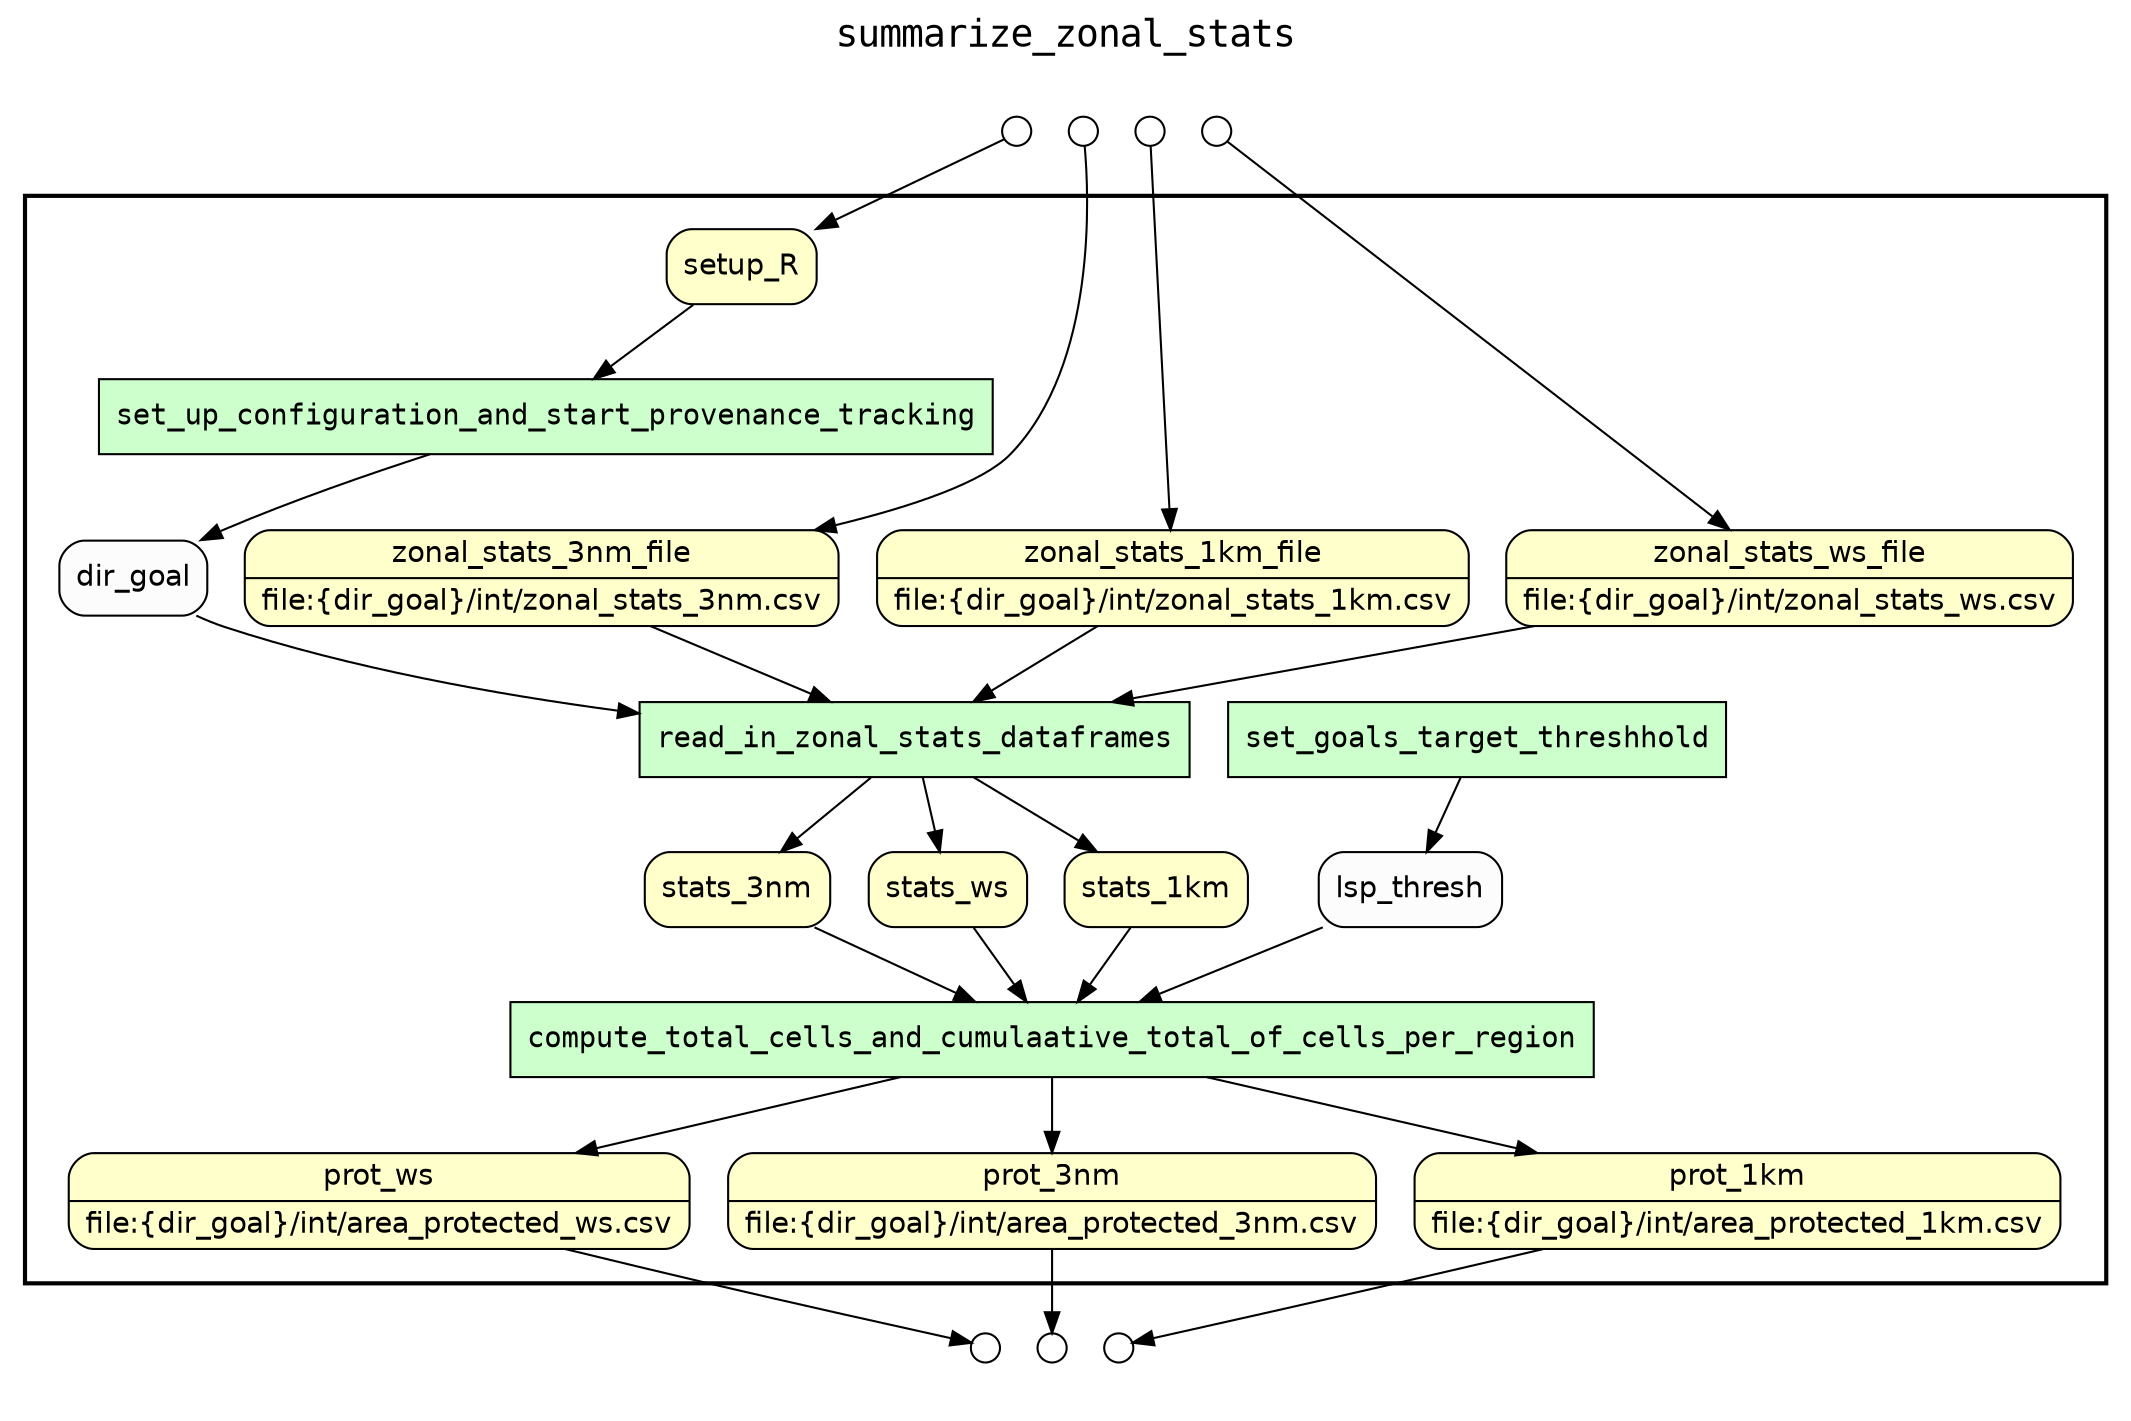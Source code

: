 digraph Workflow {
rankdir=TB
fontname=Courier; fontsize=18; labelloc=t
label=summarize_zonal_stats
subgraph cluster_workflow_box_outer { label=""; color=black; penwidth=2
subgraph cluster_workflow_box_inner { label=""; color=white
node[shape=box style=filled fillcolor="#CCFFCC" peripheries=1 fontname=Courier]
set_up_configuration_and_start_provenance_tracking
read_in_zonal_stats_dataframes
set_goals_target_threshhold
compute_total_cells_and_cumulaative_total_of_cells_per_region
node[shape=box style="rounded,filled" fillcolor="#FFFFCC" peripheries=1 fontname=Helvetica]
prot_ws [shape=record rankdir=LR label="{<f0> prot_ws |<f1> file\:\{dir_goal\}/int/area_protected_ws.csv}"];
prot_3nm [shape=record rankdir=LR label="{<f0> prot_3nm |<f1> file\:\{dir_goal\}/int/area_protected_3nm.csv}"];
prot_1km [shape=record rankdir=LR label="{<f0> prot_1km |<f1> file\:\{dir_goal\}/int/area_protected_1km.csv}"];
setup_R
zonal_stats_3nm_file [shape=record rankdir=LR label="{<f0> zonal_stats_3nm_file |<f1> file\:\{dir_goal\}/int/zonal_stats_3nm.csv}"];
zonal_stats_1km_file [shape=record rankdir=LR label="{<f0> zonal_stats_1km_file |<f1> file\:\{dir_goal\}/int/zonal_stats_1km.csv}"];
zonal_stats_ws_file [shape=record rankdir=LR label="{<f0> zonal_stats_ws_file |<f1> file\:\{dir_goal\}/int/zonal_stats_ws.csv}"];
stats_1km
stats_3nm
stats_ws
node[shape=box style="rounded,filled" fillcolor="#FCFCFC" peripheries=1 fontname=Helvetica]
dir_goal
lsp_thresh
set_up_configuration_and_start_provenance_tracking -> dir_goal
setup_R -> set_up_configuration_and_start_provenance_tracking
read_in_zonal_stats_dataframes -> stats_3nm
read_in_zonal_stats_dataframes -> stats_1km
read_in_zonal_stats_dataframes -> stats_ws
dir_goal -> read_in_zonal_stats_dataframes
zonal_stats_3nm_file -> read_in_zonal_stats_dataframes
zonal_stats_1km_file -> read_in_zonal_stats_dataframes
zonal_stats_ws_file -> read_in_zonal_stats_dataframes
set_goals_target_threshhold -> lsp_thresh
compute_total_cells_and_cumulaative_total_of_cells_per_region -> prot_ws
compute_total_cells_and_cumulaative_total_of_cells_per_region -> prot_3nm
compute_total_cells_and_cumulaative_total_of_cells_per_region -> prot_1km
lsp_thresh -> compute_total_cells_and_cumulaative_total_of_cells_per_region
stats_1km -> compute_total_cells_and_cumulaative_total_of_cells_per_region
stats_3nm -> compute_total_cells_and_cumulaative_total_of_cells_per_region
stats_ws -> compute_total_cells_and_cumulaative_total_of_cells_per_region
}}
subgraph cluster_input_ports_group_outer { label=""; color=white
subgraph cluster_input_ports_group_inner { label=""; color=white
node[shape=circle style="rounded,filled" fillcolor="#FFFFFF" peripheries=1 fontname=Helvetica width=0.2]
setup_R_input_port [label=""]
zonal_stats_3nm_file_input_port [label=""]
zonal_stats_1km_file_input_port [label=""]
zonal_stats_ws_file_input_port [label=""]
}}
subgraph cluster_output_ports_group_outer { label=""; color=white
subgraph cluster_output_ports_group_inner { label=""; color=white
node[shape=circle style="rounded,filled" fillcolor="#FFFFFF" peripheries=1 fontname=Helvetica width=0.2]
prot_ws_output_port [label=""]
prot_3nm_output_port [label=""]
prot_1km_output_port [label=""]
}}
setup_R_input_port -> setup_R
zonal_stats_3nm_file_input_port -> zonal_stats_3nm_file
zonal_stats_1km_file_input_port -> zonal_stats_1km_file
zonal_stats_ws_file_input_port -> zonal_stats_ws_file
prot_ws -> prot_ws_output_port
prot_3nm -> prot_3nm_output_port
prot_1km -> prot_1km_output_port
}
